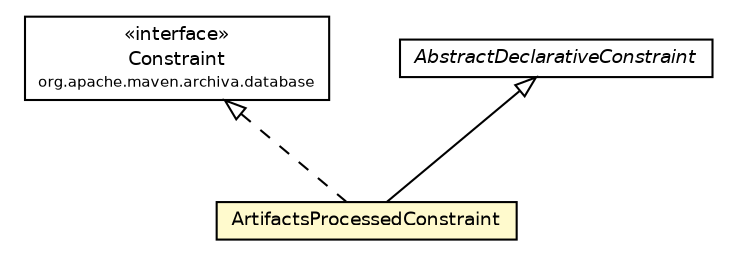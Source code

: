#!/usr/local/bin/dot
#
# Class diagram 
# Generated by UmlGraph version 4.6 (http://www.spinellis.gr/sw/umlgraph)
#

digraph G {
	edge [fontname="Helvetica",fontsize=10,labelfontname="Helvetica",labelfontsize=10];
	node [fontname="Helvetica",fontsize=10,shape=plaintext];
	// org.apache.maven.archiva.database.Constraint
	c96121 [label=<<table border="0" cellborder="1" cellspacing="0" cellpadding="2" port="p" href="../Constraint.html">
		<tr><td><table border="0" cellspacing="0" cellpadding="1">
			<tr><td> &laquo;interface&raquo; </td></tr>
			<tr><td> Constraint </td></tr>
			<tr><td><font point-size="7.0"> org.apache.maven.archiva.database </font></td></tr>
		</table></td></tr>
		</table>>, fontname="Helvetica", fontcolor="black", fontsize=9.0];
	// org.apache.maven.archiva.database.constraints.ArtifactsProcessedConstraint
	c96150 [label=<<table border="0" cellborder="1" cellspacing="0" cellpadding="2" port="p" bgcolor="lemonChiffon" href="./ArtifactsProcessedConstraint.html">
		<tr><td><table border="0" cellspacing="0" cellpadding="1">
			<tr><td> ArtifactsProcessedConstraint </td></tr>
		</table></td></tr>
		</table>>, fontname="Helvetica", fontcolor="black", fontsize=9.0];
	// org.apache.maven.archiva.database.constraints.AbstractDeclarativeConstraint
	c96156 [label=<<table border="0" cellborder="1" cellspacing="0" cellpadding="2" port="p" href="./AbstractDeclarativeConstraint.html">
		<tr><td><table border="0" cellspacing="0" cellpadding="1">
			<tr><td><font face="Helvetica-Oblique"> AbstractDeclarativeConstraint </font></td></tr>
		</table></td></tr>
		</table>>, fontname="Helvetica", fontcolor="black", fontsize=9.0];
	//org.apache.maven.archiva.database.constraints.ArtifactsProcessedConstraint extends org.apache.maven.archiva.database.constraints.AbstractDeclarativeConstraint
	c96156:p -> c96150:p [dir=back,arrowtail=empty];
	//org.apache.maven.archiva.database.constraints.ArtifactsProcessedConstraint implements org.apache.maven.archiva.database.Constraint
	c96121:p -> c96150:p [dir=back,arrowtail=empty,style=dashed];
}

